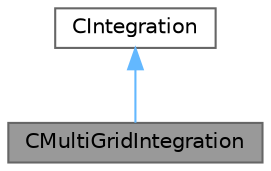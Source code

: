 digraph "CMultiGridIntegration"
{
 // LATEX_PDF_SIZE
  bgcolor="transparent";
  edge [fontname=Helvetica,fontsize=10,labelfontname=Helvetica,labelfontsize=10];
  node [fontname=Helvetica,fontsize=10,shape=box,height=0.2,width=0.4];
  Node1 [id="Node000001",label="CMultiGridIntegration",height=0.2,width=0.4,color="gray40", fillcolor="grey60", style="filled", fontcolor="black",tooltip="Class for time integration using a multigrid method."];
  Node2 -> Node1 [id="edge1_Node000001_Node000002",dir="back",color="steelblue1",style="solid",tooltip=" "];
  Node2 [id="Node000002",label="CIntegration",height=0.2,width=0.4,color="gray40", fillcolor="white", style="filled",URL="$classCIntegration.html",tooltip="Main class for doing the space integration, time integration, and monitoring of a system of Partial D..."];
}
